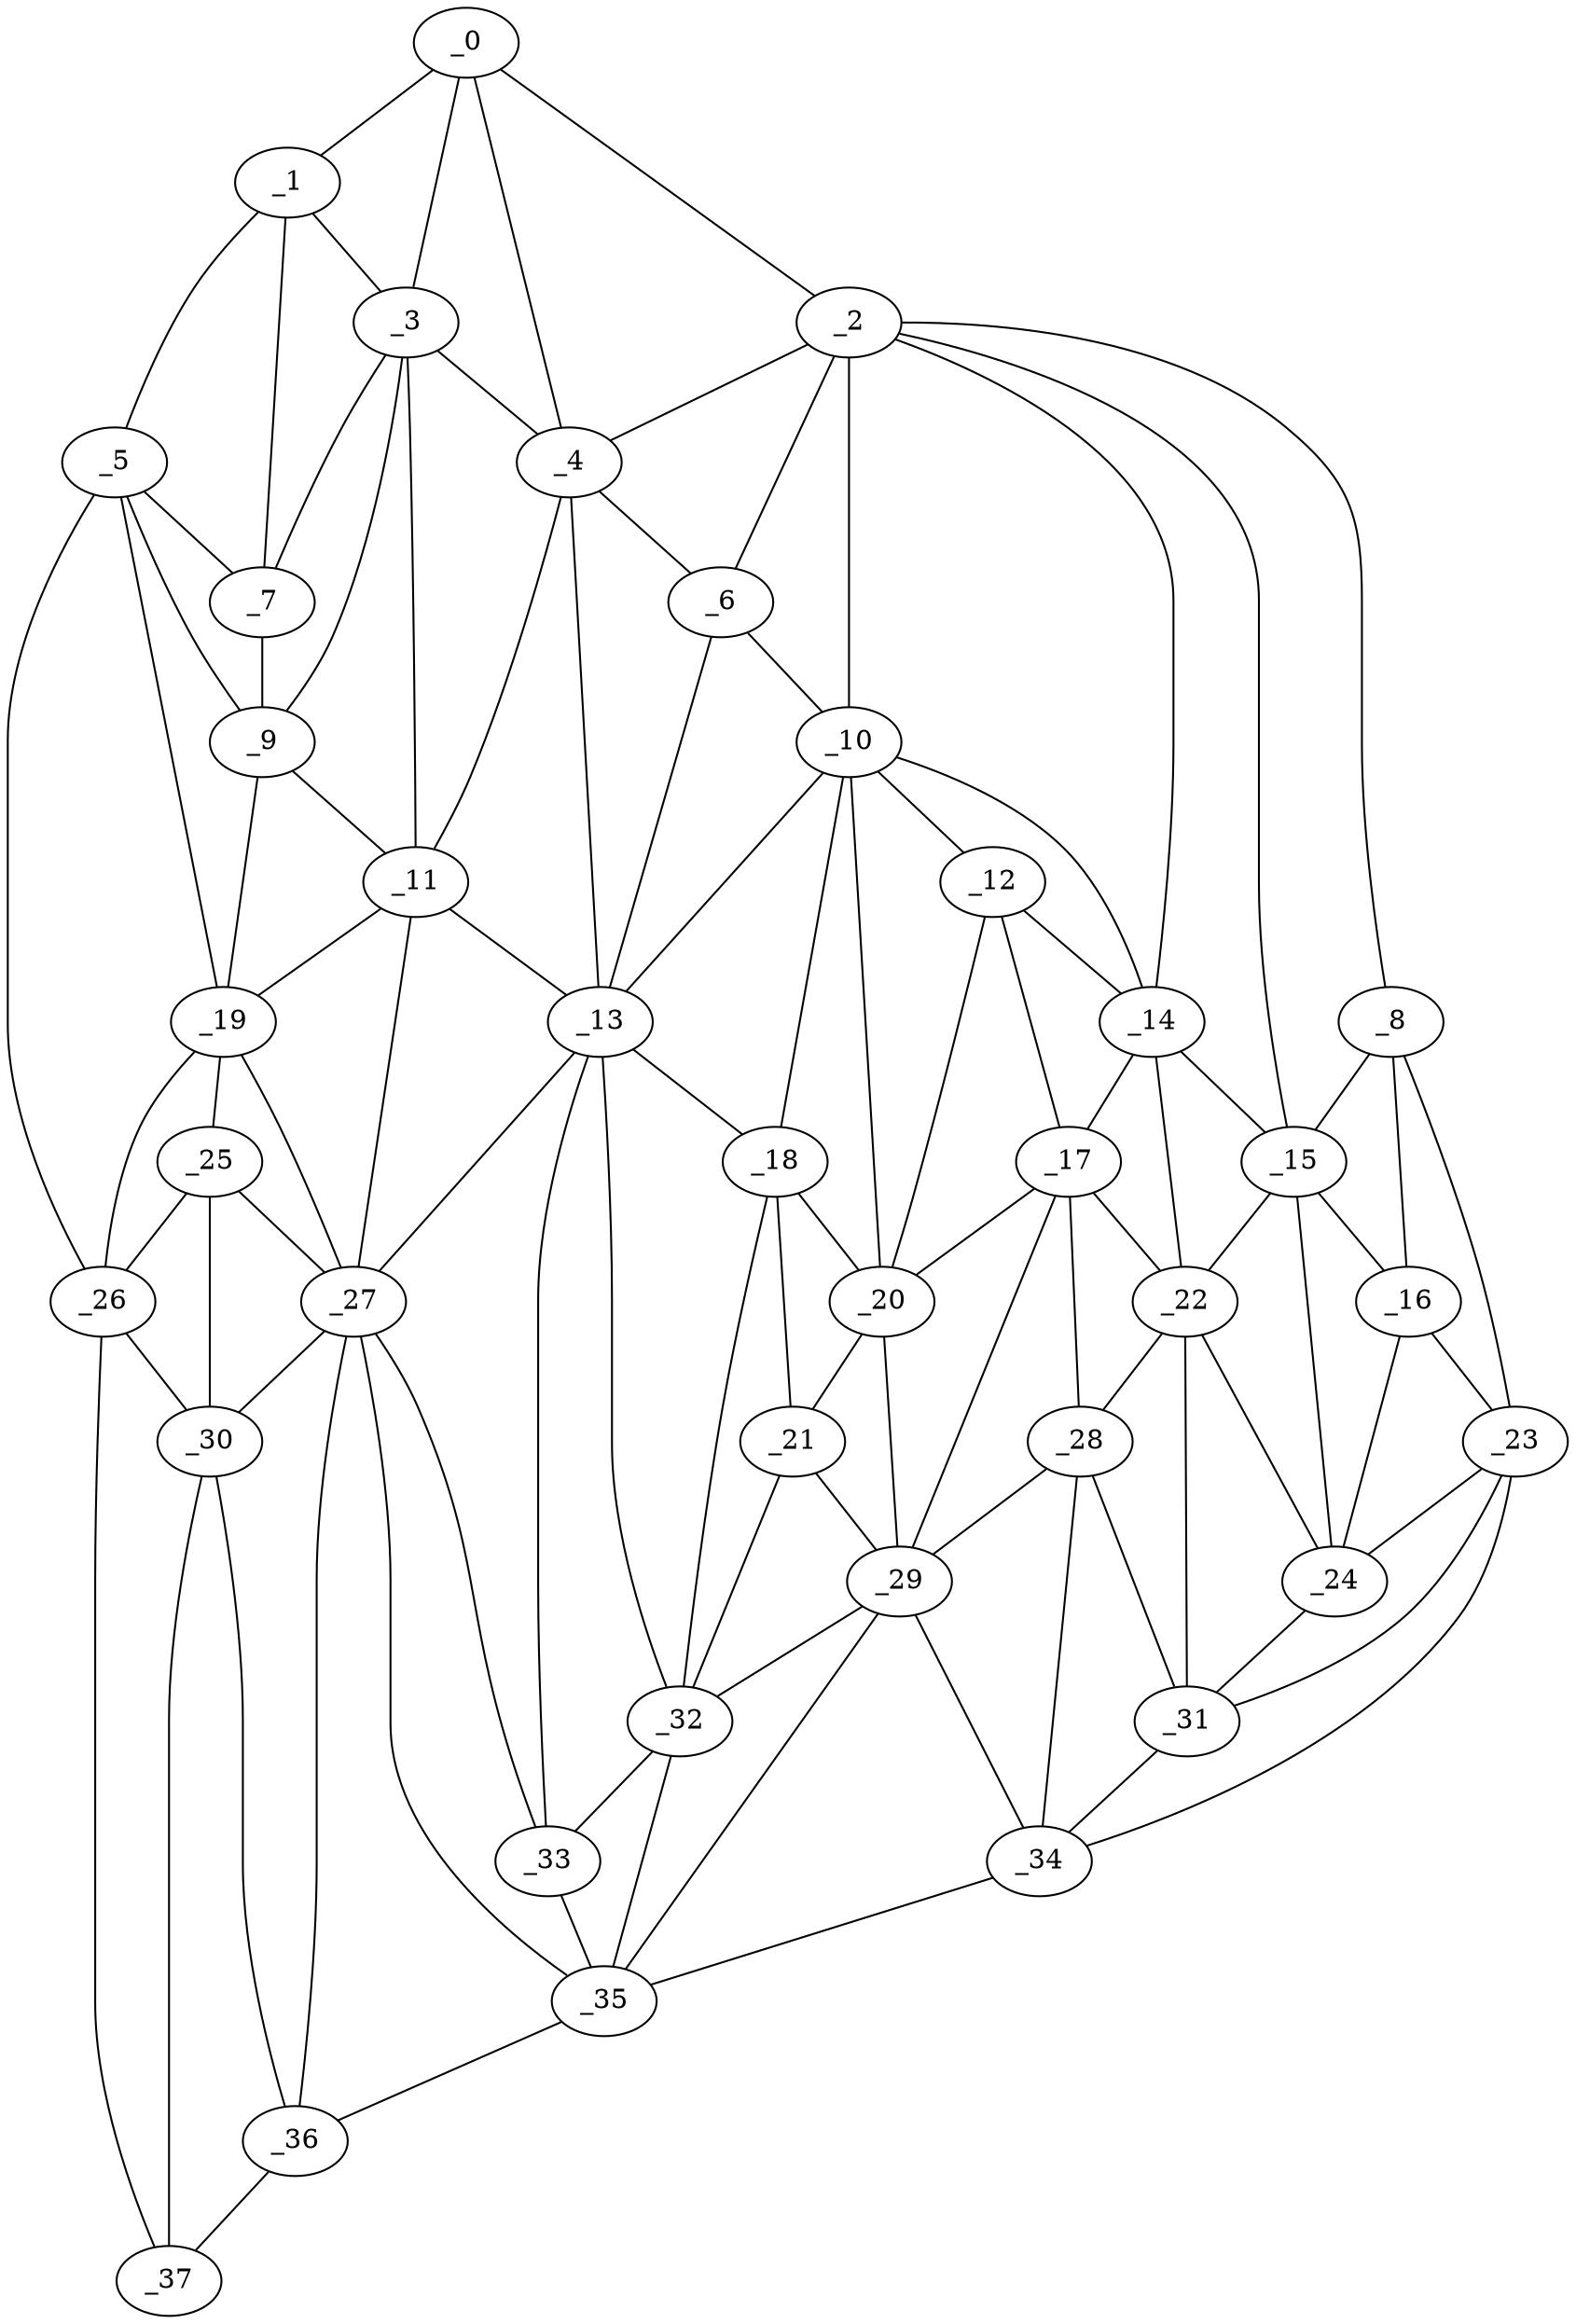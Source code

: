graph "obj93__170.gxl" {
	_0	 [x=35,
		y=90];
	_1	 [x=36,
		y=109];
	_0 -- _1	 [valence=1];
	_2	 [x=39,
		y=8];
	_0 -- _2	 [valence=1];
	_3	 [x=39,
		y=94];
	_0 -- _3	 [valence=2];
	_4	 [x=41,
		y=76];
	_0 -- _4	 [valence=1];
	_1 -- _3	 [valence=2];
	_5	 [x=41,
		y=117];
	_1 -- _5	 [valence=1];
	_7	 [x=44,
		y=107];
	_1 -- _7	 [valence=1];
	_2 -- _4	 [valence=1];
	_6	 [x=44,
		y=68];
	_2 -- _6	 [valence=2];
	_8	 [x=50,
		y=3];
	_2 -- _8	 [valence=1];
	_10	 [x=51,
		y=53];
	_2 -- _10	 [valence=2];
	_14	 [x=64,
		y=30];
	_2 -- _14	 [valence=2];
	_15	 [x=66,
		y=22];
	_2 -- _15	 [valence=2];
	_3 -- _4	 [valence=2];
	_3 -- _7	 [valence=1];
	_9	 [x=50,
		y=103];
	_3 -- _9	 [valence=2];
	_11	 [x=55,
		y=92];
	_3 -- _11	 [valence=1];
	_4 -- _6	 [valence=2];
	_4 -- _11	 [valence=2];
	_13	 [x=63,
		y=78];
	_4 -- _13	 [valence=2];
	_5 -- _7	 [valence=2];
	_5 -- _9	 [valence=2];
	_19	 [x=70,
		y=112];
	_5 -- _19	 [valence=2];
	_26	 [x=84,
		y=120];
	_5 -- _26	 [valence=1];
	_6 -- _10	 [valence=1];
	_6 -- _13	 [valence=1];
	_7 -- _9	 [valence=2];
	_8 -- _15	 [valence=2];
	_16	 [x=67,
		y=11];
	_8 -- _16	 [valence=2];
	_23	 [x=79,
		y=11];
	_8 -- _23	 [valence=1];
	_9 -- _11	 [valence=1];
	_9 -- _19	 [valence=2];
	_12	 [x=60,
		y=46];
	_10 -- _12	 [valence=1];
	_10 -- _13	 [valence=2];
	_10 -- _14	 [valence=2];
	_18	 [x=70,
		y=72];
	_10 -- _18	 [valence=2];
	_20	 [x=71,
		y=55];
	_10 -- _20	 [valence=1];
	_11 -- _13	 [valence=1];
	_11 -- _19	 [valence=1];
	_27	 [x=85,
		y=100];
	_11 -- _27	 [valence=2];
	_12 -- _14	 [valence=1];
	_17	 [x=69,
		y=39];
	_12 -- _17	 [valence=2];
	_12 -- _20	 [valence=2];
	_13 -- _18	 [valence=1];
	_13 -- _27	 [valence=2];
	_32	 [x=88,
		y=83];
	_13 -- _32	 [valence=2];
	_33	 [x=88,
		y=89];
	_13 -- _33	 [valence=1];
	_14 -- _15	 [valence=2];
	_14 -- _17	 [valence=2];
	_22	 [x=77,
		y=29];
	_14 -- _22	 [valence=1];
	_15 -- _16	 [valence=2];
	_15 -- _22	 [valence=2];
	_24	 [x=80,
		y=20];
	_15 -- _24	 [valence=2];
	_16 -- _23	 [valence=2];
	_16 -- _24	 [valence=2];
	_17 -- _20	 [valence=1];
	_17 -- _22	 [valence=1];
	_28	 [x=86,
		y=35];
	_17 -- _28	 [valence=2];
	_29	 [x=86,
		y=46];
	_17 -- _29	 [valence=2];
	_18 -- _20	 [valence=2];
	_21	 [x=76,
		y=64];
	_18 -- _21	 [valence=1];
	_18 -- _32	 [valence=1];
	_25	 [x=80,
		y=112];
	_19 -- _25	 [valence=1];
	_19 -- _26	 [valence=2];
	_19 -- _27	 [valence=2];
	_20 -- _21	 [valence=2];
	_20 -- _29	 [valence=2];
	_21 -- _29	 [valence=1];
	_21 -- _32	 [valence=2];
	_22 -- _24	 [valence=1];
	_22 -- _28	 [valence=2];
	_31	 [x=87,
		y=20];
	_22 -- _31	 [valence=1];
	_23 -- _24	 [valence=2];
	_23 -- _31	 [valence=2];
	_34	 [x=93,
		y=16];
	_23 -- _34	 [valence=1];
	_24 -- _31	 [valence=2];
	_25 -- _26	 [valence=2];
	_25 -- _27	 [valence=1];
	_30	 [x=86,
		y=111];
	_25 -- _30	 [valence=2];
	_26 -- _30	 [valence=2];
	_37	 [x=93,
		y=115];
	_26 -- _37	 [valence=1];
	_27 -- _30	 [valence=2];
	_27 -- _33	 [valence=2];
	_35	 [x=93,
		y=97];
	_27 -- _35	 [valence=1];
	_36	 [x=93,
		y=108];
	_27 -- _36	 [valence=2];
	_28 -- _29	 [valence=2];
	_28 -- _31	 [valence=2];
	_28 -- _34	 [valence=1];
	_29 -- _32	 [valence=1];
	_29 -- _34	 [valence=1];
	_29 -- _35	 [valence=2];
	_30 -- _36	 [valence=1];
	_30 -- _37	 [valence=2];
	_31 -- _34	 [valence=2];
	_32 -- _33	 [valence=2];
	_32 -- _35	 [valence=2];
	_33 -- _35	 [valence=1];
	_34 -- _35	 [valence=1];
	_35 -- _36	 [valence=1];
	_36 -- _37	 [valence=1];
}
